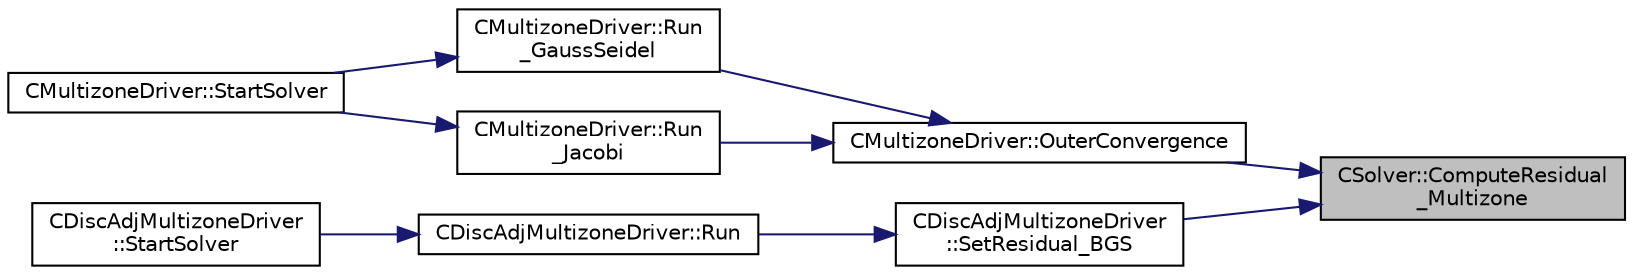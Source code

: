 digraph "CSolver::ComputeResidual_Multizone"
{
 // LATEX_PDF_SIZE
  edge [fontname="Helvetica",fontsize="10",labelfontname="Helvetica",labelfontsize="10"];
  node [fontname="Helvetica",fontsize="10",shape=record];
  rankdir="RL";
  Node1 [label="CSolver::ComputeResidual\l_Multizone",height=0.2,width=0.4,color="black", fillcolor="grey75", style="filled", fontcolor="black",tooltip="Set the value of the max residual and RMS residual."];
  Node1 -> Node2 [dir="back",color="midnightblue",fontsize="10",style="solid",fontname="Helvetica"];
  Node2 [label="CMultizoneDriver::OuterConvergence",height=0.2,width=0.4,color="black", fillcolor="white", style="filled",URL="$classCMultizoneDriver.html#ae72bb40195e4066bc4be4adfb0df29e9",tooltip="Check the convergence at the outer level."];
  Node2 -> Node3 [dir="back",color="midnightblue",fontsize="10",style="solid",fontname="Helvetica"];
  Node3 [label="CMultizoneDriver::Run\l_GaussSeidel",height=0.2,width=0.4,color="black", fillcolor="white", style="filled",URL="$classCMultizoneDriver.html#a0831675485ec791db4daa926b299caaa",tooltip="Run a Block Gauss-Seidel iteration in all physical zones."];
  Node3 -> Node4 [dir="back",color="midnightblue",fontsize="10",style="solid",fontname="Helvetica"];
  Node4 [label="CMultizoneDriver::StartSolver",height=0.2,width=0.4,color="black", fillcolor="white", style="filled",URL="$classCMultizoneDriver.html#a48545e4827cc34298f792995e06d90dd",tooltip="[Overload] Launch the computation for multizone problems."];
  Node2 -> Node5 [dir="back",color="midnightblue",fontsize="10",style="solid",fontname="Helvetica"];
  Node5 [label="CMultizoneDriver::Run\l_Jacobi",height=0.2,width=0.4,color="black", fillcolor="white", style="filled",URL="$classCMultizoneDriver.html#a3fb588b700451ea8c886eab2fc340f2d",tooltip="Run a Block-Jacobi iteration in all physical zones."];
  Node5 -> Node4 [dir="back",color="midnightblue",fontsize="10",style="solid",fontname="Helvetica"];
  Node1 -> Node6 [dir="back",color="midnightblue",fontsize="10",style="solid",fontname="Helvetica"];
  Node6 [label="CDiscAdjMultizoneDriver\l::SetResidual_BGS",height=0.2,width=0.4,color="black", fillcolor="white", style="filled",URL="$classCDiscAdjMultizoneDriver.html#a0376ab7c0cb40fa091ff34d3b99e597c",tooltip="Compute BGS residuals."];
  Node6 -> Node7 [dir="back",color="midnightblue",fontsize="10",style="solid",fontname="Helvetica"];
  Node7 [label="CDiscAdjMultizoneDriver::Run",height=0.2,width=0.4,color="black", fillcolor="white", style="filled",URL="$classCDiscAdjMultizoneDriver.html#af996aecdb6d20aa4fc81c9b67295abf5",tooltip="[Overload] Run an discrete adjoint update of all solvers within multiple zones."];
  Node7 -> Node8 [dir="back",color="midnightblue",fontsize="10",style="solid",fontname="Helvetica"];
  Node8 [label="CDiscAdjMultizoneDriver\l::StartSolver",height=0.2,width=0.4,color="black", fillcolor="white", style="filled",URL="$classCDiscAdjMultizoneDriver.html#a75de0a1a482ceeed4301a384f1515092",tooltip="[Overload] Launch the computation for discrete adjoint multizone problems."];
}
